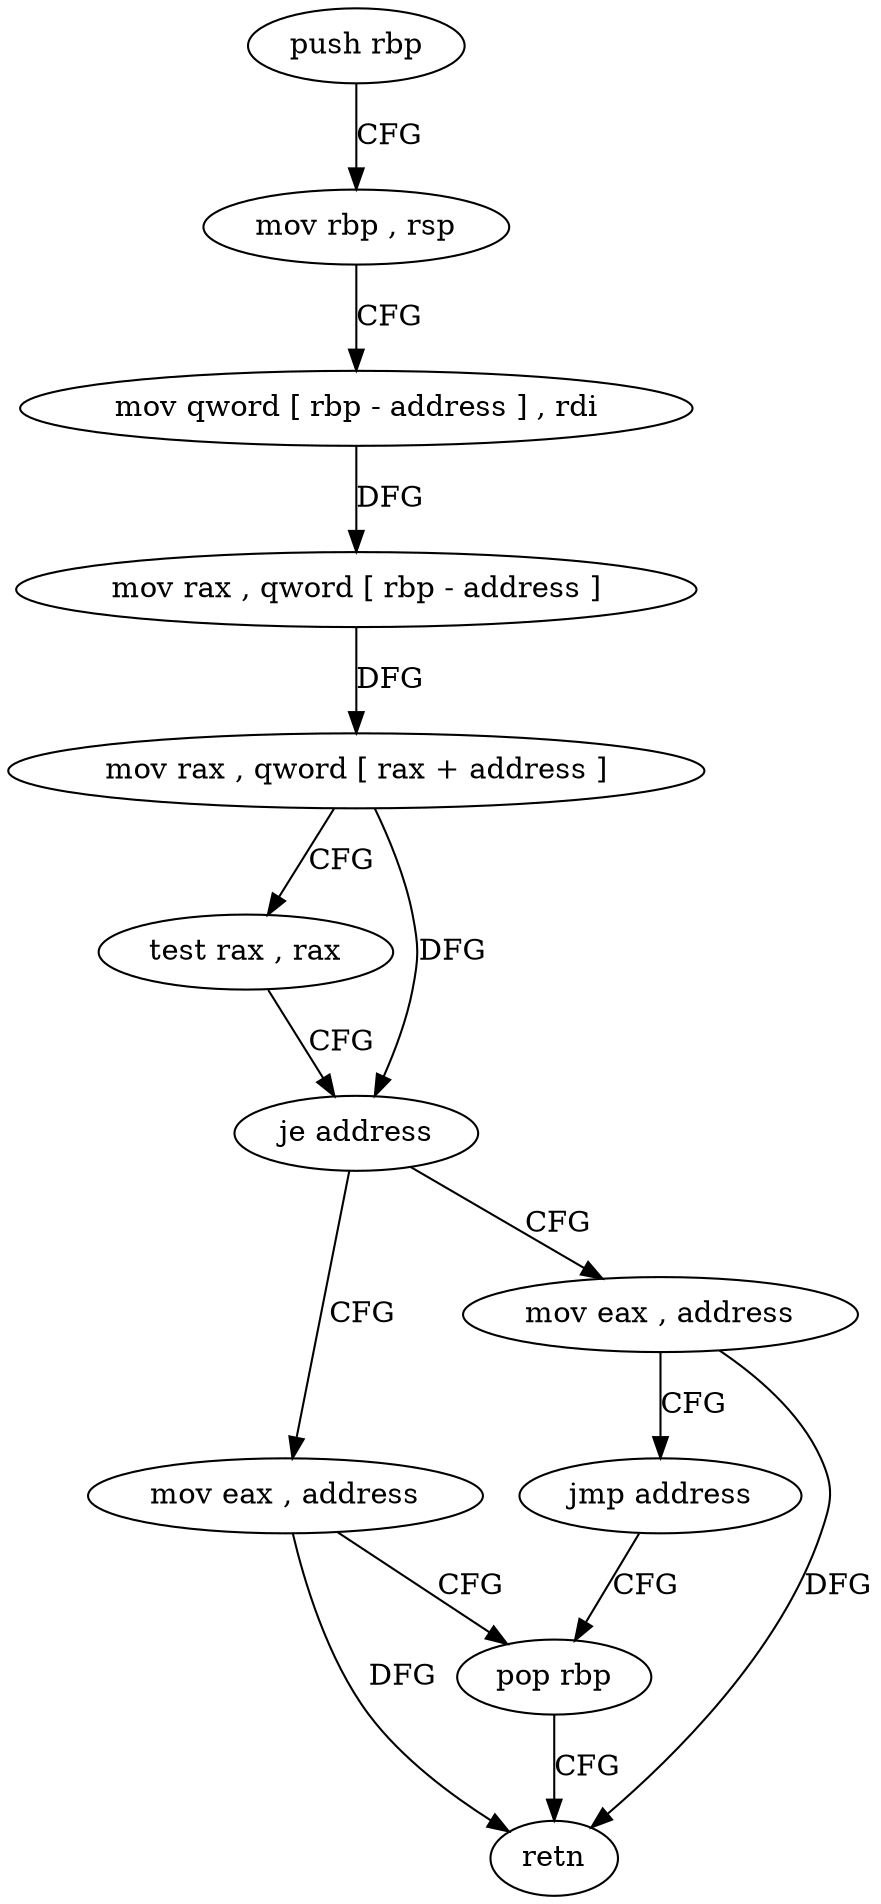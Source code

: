 digraph "func" {
"192454" [label = "push rbp" ]
"192455" [label = "mov rbp , rsp" ]
"192458" [label = "mov qword [ rbp - address ] , rdi" ]
"192462" [label = "mov rax , qword [ rbp - address ]" ]
"192466" [label = "mov rax , qword [ rax + address ]" ]
"192470" [label = "test rax , rax" ]
"192473" [label = "je address" ]
"192482" [label = "mov eax , address" ]
"192475" [label = "mov eax , address" ]
"192487" [label = "pop rbp" ]
"192480" [label = "jmp address" ]
"192488" [label = "retn" ]
"192454" -> "192455" [ label = "CFG" ]
"192455" -> "192458" [ label = "CFG" ]
"192458" -> "192462" [ label = "DFG" ]
"192462" -> "192466" [ label = "DFG" ]
"192466" -> "192470" [ label = "CFG" ]
"192466" -> "192473" [ label = "DFG" ]
"192470" -> "192473" [ label = "CFG" ]
"192473" -> "192482" [ label = "CFG" ]
"192473" -> "192475" [ label = "CFG" ]
"192482" -> "192487" [ label = "CFG" ]
"192482" -> "192488" [ label = "DFG" ]
"192475" -> "192480" [ label = "CFG" ]
"192475" -> "192488" [ label = "DFG" ]
"192487" -> "192488" [ label = "CFG" ]
"192480" -> "192487" [ label = "CFG" ]
}
